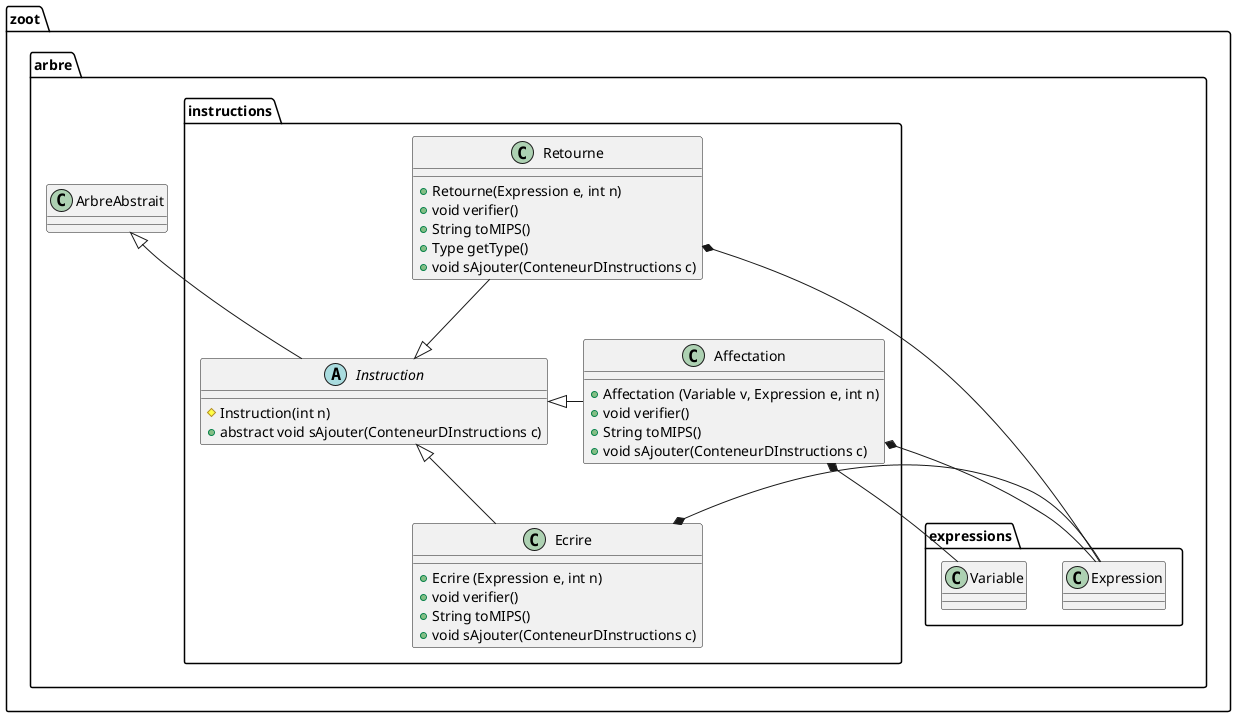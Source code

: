 @startuml "Package instructions"

namespace zoot.arbre.instructions {
    ' Includes
    ' Classes
    class Ecrire {
        + Ecrire (Expression e, int n)
        + void verifier()
        + String toMIPS()
        + void sAjouter(ConteneurDInstructions c)
    }

    class Affectation {
        + Affectation (Variable v, Expression e, int n)
        + void verifier()
        + String toMIPS()
        + void sAjouter(ConteneurDInstructions c)
    }

    class Retourne {
        + Retourne(Expression e, int n)
        + void verifier()
        + String toMIPS()
        + Type getType()
        + void sAjouter(ConteneurDInstructions c)
    }

    abstract class Instruction {
        # Instruction(int n)
        + abstract void sAjouter(ConteneurDInstructions c)
    }
    
    ' Relations entre les classes
    Ecrire -up-|> Instruction
    Ecrire *-right- zoot.arbre.expressions.Expression
    Instruction -up-|> zoot.arbre.ArbreAbstrait
    Affectation -right-|> Instruction
    Affectation *-- zoot.arbre.expressions.Variable
    Affectation *-down- zoot.arbre.expressions.Expression
    Retourne *-- zoot.arbre.expressions.Expression
    Retourne --|> Instruction
}

@enduml